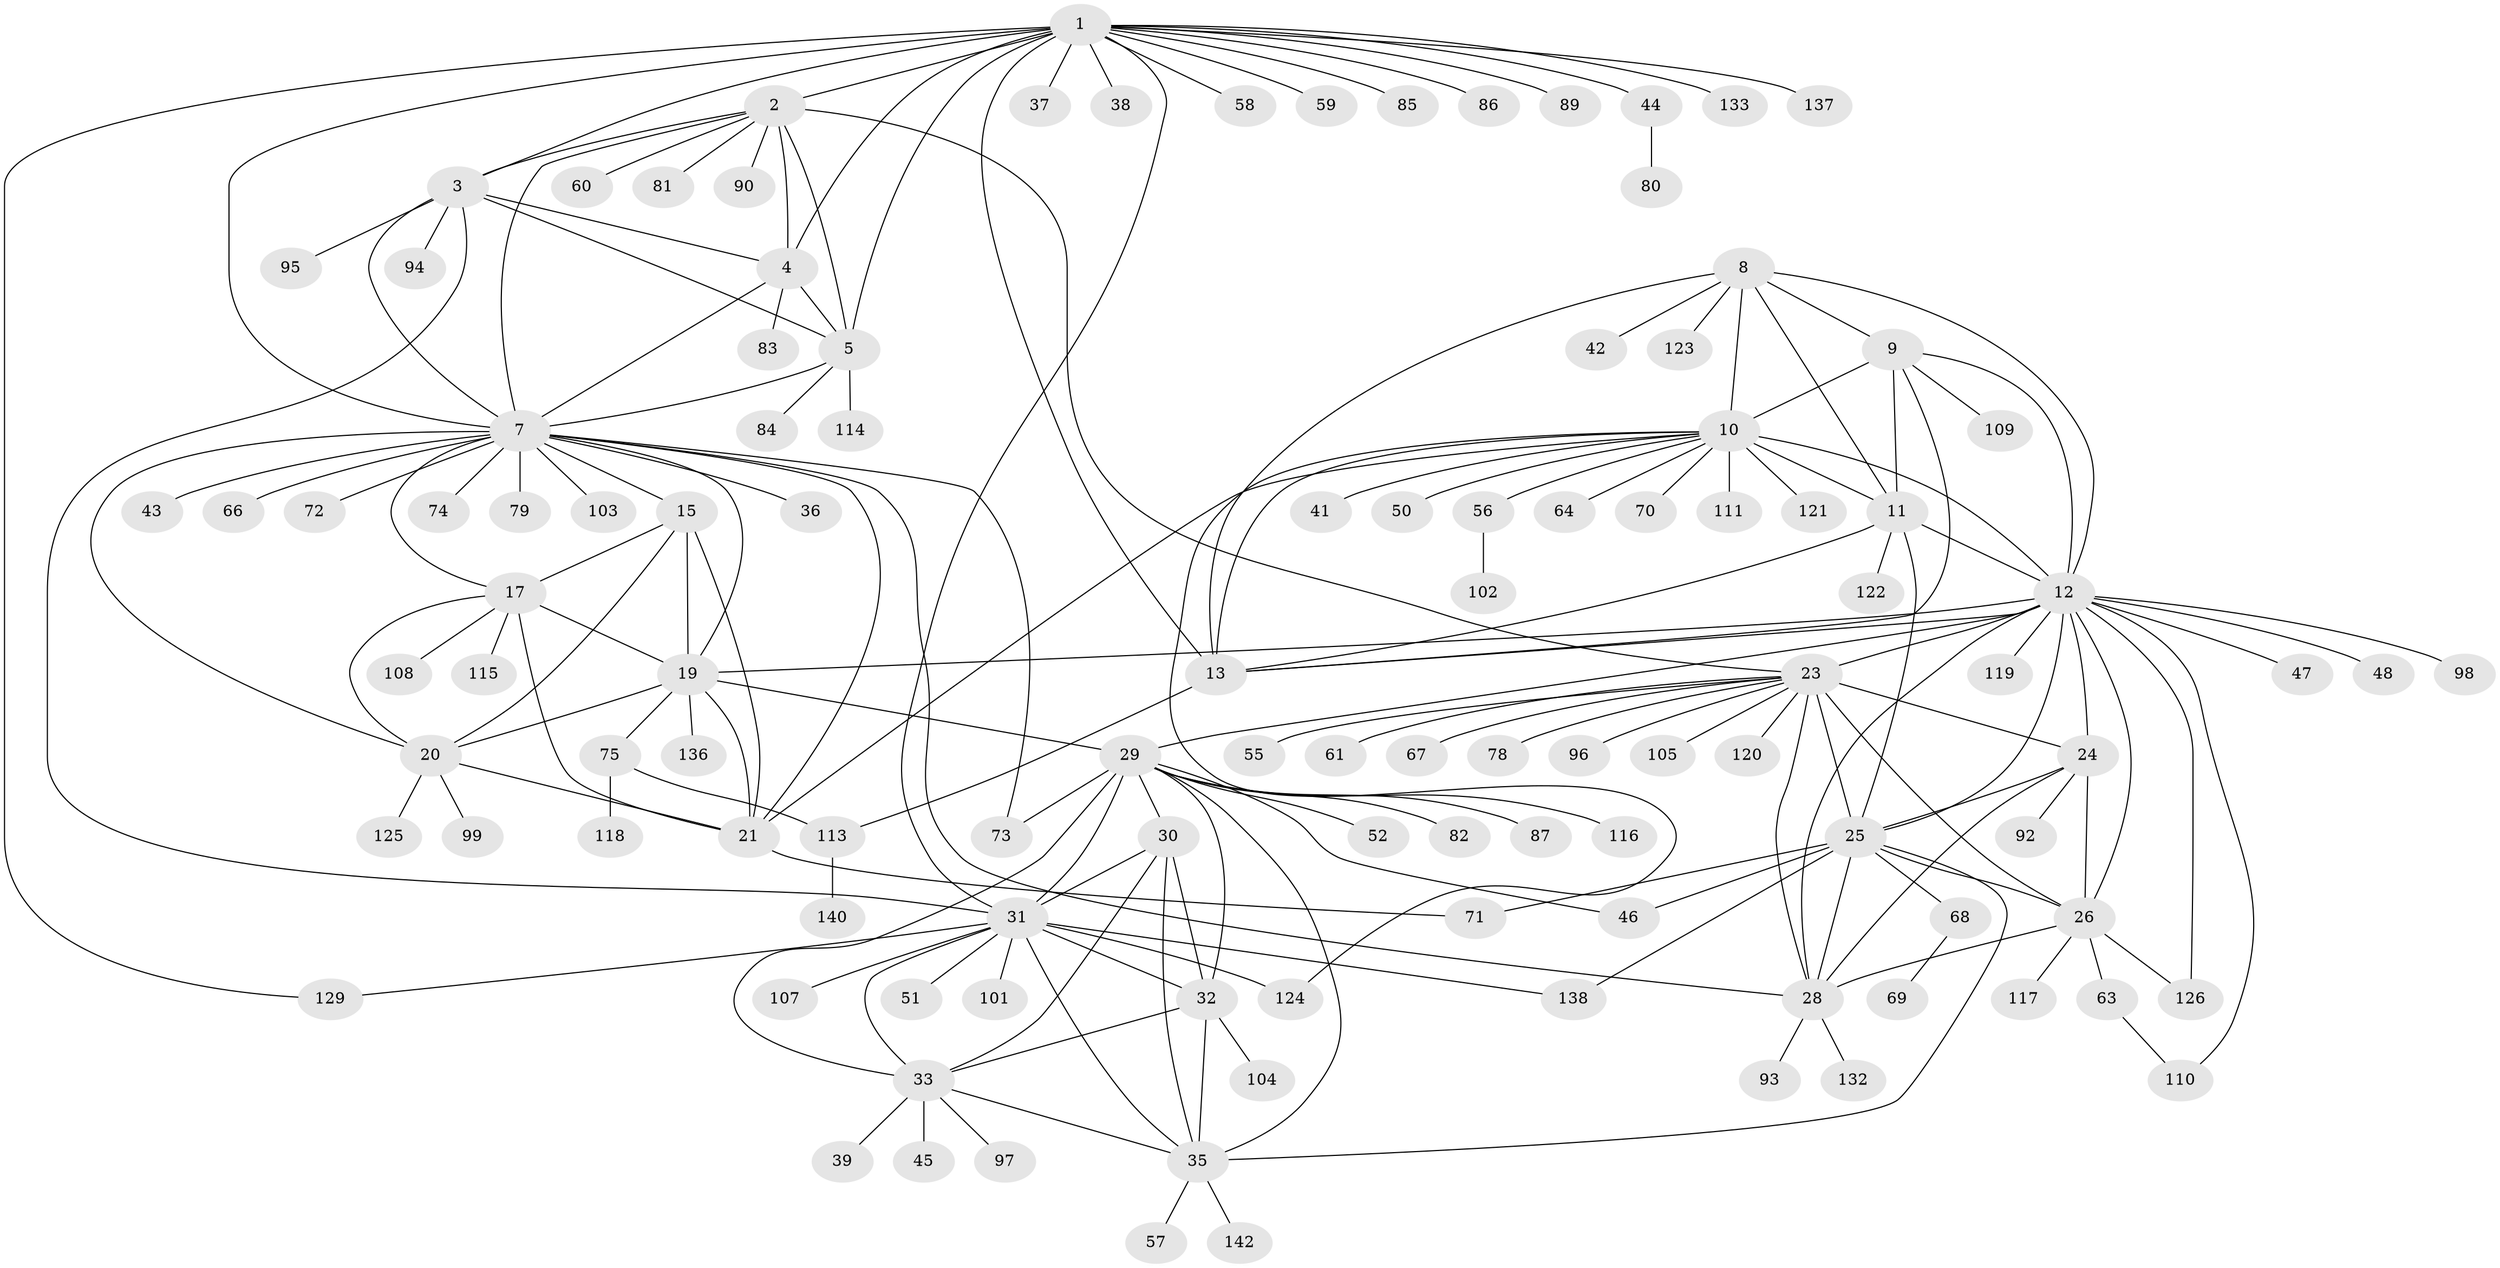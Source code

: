 // original degree distribution, {21: 0.007042253521126761, 9: 0.056338028169014086, 10: 0.04225352112676056, 7: 0.028169014084507043, 8: 0.04929577464788732, 13: 0.014084507042253521, 14: 0.014084507042253521, 6: 0.014084507042253521, 11: 0.007042253521126761, 12: 0.014084507042253521, 1: 0.6056338028169014, 2: 0.1267605633802817, 4: 0.007042253521126761, 3: 0.014084507042253521}
// Generated by graph-tools (version 1.1) at 2025/11/02/27/25 16:11:36]
// undirected, 114 vertices, 181 edges
graph export_dot {
graph [start="1"]
  node [color=gray90,style=filled];
  1 [super="+135"];
  2 [super="+6"];
  3 [super="+134"];
  4;
  5 [super="+62"];
  7 [super="+16"];
  8 [super="+53"];
  9 [super="+65"];
  10 [super="+14"];
  11 [super="+77"];
  12 [super="+22"];
  13 [super="+106"];
  15 [super="+49"];
  17 [super="+18"];
  19 [super="+112"];
  20 [super="+40"];
  21 [super="+128"];
  23 [super="+27"];
  24 [super="+76"];
  25 [super="+54"];
  26 [super="+100"];
  28 [super="+127"];
  29 [super="+34"];
  30;
  31 [super="+88"];
  32;
  33 [super="+139"];
  35 [super="+91"];
  36;
  37;
  38;
  39;
  41;
  42;
  43;
  44;
  45;
  46;
  47;
  48;
  50;
  51;
  52;
  55;
  56;
  57;
  58;
  59;
  60;
  61;
  63;
  64;
  66;
  67;
  68;
  69;
  70 [super="+141"];
  71;
  72;
  73;
  74;
  75 [super="+131"];
  78 [super="+130"];
  79;
  80;
  81;
  82;
  83;
  84;
  85;
  86;
  87;
  89;
  90;
  92;
  93;
  94;
  95;
  96;
  97;
  98;
  99;
  101;
  102;
  103;
  104;
  105;
  107;
  108;
  109;
  110;
  111;
  113;
  114;
  115;
  116;
  117;
  118;
  119;
  120;
  121;
  122;
  123;
  124;
  125;
  126;
  129;
  132;
  133;
  136;
  137;
  138;
  140;
  142;
  1 -- 2 [weight=2];
  1 -- 3;
  1 -- 4;
  1 -- 5;
  1 -- 7;
  1 -- 13 [weight=2];
  1 -- 31;
  1 -- 37;
  1 -- 38;
  1 -- 44;
  1 -- 58;
  1 -- 59;
  1 -- 85;
  1 -- 86;
  1 -- 89;
  1 -- 129;
  1 -- 133;
  1 -- 137;
  2 -- 3 [weight=2];
  2 -- 4 [weight=2];
  2 -- 5 [weight=2];
  2 -- 7 [weight=2];
  2 -- 81;
  2 -- 90;
  2 -- 60;
  2 -- 23;
  3 -- 4;
  3 -- 5;
  3 -- 7;
  3 -- 94;
  3 -- 95;
  3 -- 31;
  4 -- 5;
  4 -- 7;
  4 -- 83;
  5 -- 7;
  5 -- 84;
  5 -- 114;
  7 -- 66;
  7 -- 74;
  7 -- 103;
  7 -- 36;
  7 -- 72;
  7 -- 73;
  7 -- 43;
  7 -- 15;
  7 -- 79;
  7 -- 17 [weight=2];
  7 -- 19;
  7 -- 20;
  7 -- 21;
  7 -- 28;
  8 -- 9;
  8 -- 10 [weight=2];
  8 -- 11;
  8 -- 12;
  8 -- 13;
  8 -- 42;
  8 -- 123;
  9 -- 10 [weight=2];
  9 -- 11;
  9 -- 12;
  9 -- 13;
  9 -- 109;
  10 -- 11 [weight=2];
  10 -- 12 [weight=2];
  10 -- 13 [weight=2];
  10 -- 41;
  10 -- 50;
  10 -- 64;
  10 -- 70;
  10 -- 111;
  10 -- 121;
  10 -- 124;
  10 -- 56;
  10 -- 21;
  11 -- 12;
  11 -- 13;
  11 -- 122;
  11 -- 25;
  12 -- 13;
  12 -- 29;
  12 -- 47;
  12 -- 98;
  12 -- 110;
  12 -- 119;
  12 -- 126;
  12 -- 48;
  12 -- 23 [weight=2];
  12 -- 24;
  12 -- 25;
  12 -- 26;
  12 -- 28;
  12 -- 19;
  13 -- 113;
  15 -- 17 [weight=2];
  15 -- 19;
  15 -- 20;
  15 -- 21;
  17 -- 19 [weight=2];
  17 -- 20 [weight=2];
  17 -- 21 [weight=2];
  17 -- 108;
  17 -- 115;
  19 -- 20;
  19 -- 21;
  19 -- 75;
  19 -- 136;
  19 -- 29;
  20 -- 21;
  20 -- 99;
  20 -- 125;
  21 -- 71;
  23 -- 24 [weight=2];
  23 -- 25 [weight=2];
  23 -- 26 [weight=2];
  23 -- 28 [weight=2];
  23 -- 55;
  23 -- 61;
  23 -- 78;
  23 -- 96;
  23 -- 105;
  23 -- 67;
  23 -- 120;
  24 -- 25;
  24 -- 26;
  24 -- 28;
  24 -- 92;
  25 -- 26;
  25 -- 28;
  25 -- 35;
  25 -- 46;
  25 -- 68;
  25 -- 71;
  25 -- 138;
  26 -- 28;
  26 -- 63;
  26 -- 117;
  26 -- 126;
  28 -- 93;
  28 -- 132;
  29 -- 30 [weight=2];
  29 -- 31 [weight=2];
  29 -- 32 [weight=2];
  29 -- 33 [weight=2];
  29 -- 35 [weight=2];
  29 -- 46;
  29 -- 52;
  29 -- 73;
  29 -- 87;
  29 -- 116;
  29 -- 82;
  30 -- 31;
  30 -- 32;
  30 -- 33;
  30 -- 35;
  31 -- 32;
  31 -- 33;
  31 -- 35;
  31 -- 51;
  31 -- 101;
  31 -- 107;
  31 -- 124;
  31 -- 129;
  31 -- 138;
  32 -- 33;
  32 -- 35;
  32 -- 104;
  33 -- 35;
  33 -- 39;
  33 -- 45;
  33 -- 97;
  35 -- 57;
  35 -- 142;
  44 -- 80;
  56 -- 102;
  63 -- 110;
  68 -- 69;
  75 -- 113;
  75 -- 118;
  113 -- 140;
}
